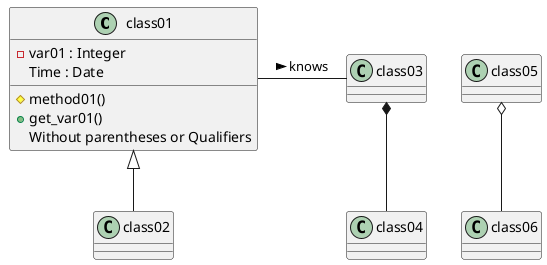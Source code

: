 @startuml
 class01 <|-- class02
 class03 *-- class04
 class05 o-- class06

 class01- class03 : knows >
 class class01 {
    -var01 : Integer
    Time : Date
    #method01()
    +get_var01()
    {method}Without parentheses or Qualifiers
 }
@enduml
